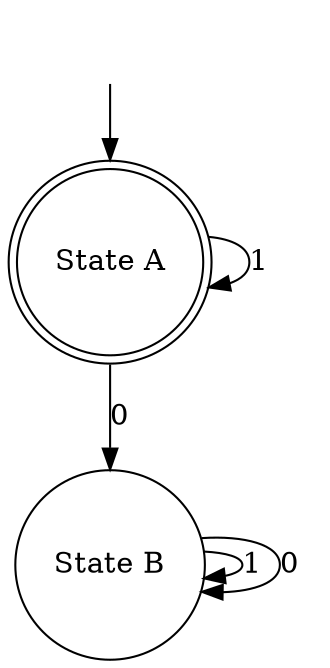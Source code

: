 digraph finite_state_machine {
	__start0 [label="" shape=none]
	"State B" [label="State B" shape=circle]
	"State A" [label="State A" shape=doublecircle]
	__start0 -> "State A" [label=""]
	"State B" -> "State B" [label=1]
	"State B" -> "State B" [label=0]
	"State A" -> "State A" [label=1]
	"State A" -> "State B" [label=0]
}
